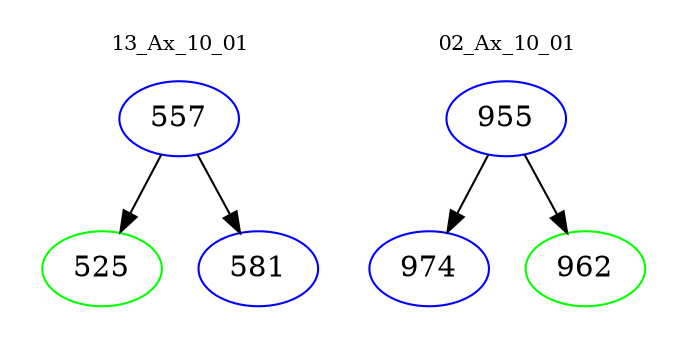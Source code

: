digraph{
subgraph cluster_0 {
color = white
label = "13_Ax_10_01";
fontsize=10;
T0_557 [label="557", color="blue"]
T0_557 -> T0_525 [color="black"]
T0_525 [label="525", color="green"]
T0_557 -> T0_581 [color="black"]
T0_581 [label="581", color="blue"]
}
subgraph cluster_1 {
color = white
label = "02_Ax_10_01";
fontsize=10;
T1_955 [label="955", color="blue"]
T1_955 -> T1_974 [color="black"]
T1_974 [label="974", color="blue"]
T1_955 -> T1_962 [color="black"]
T1_962 [label="962", color="green"]
}
}
